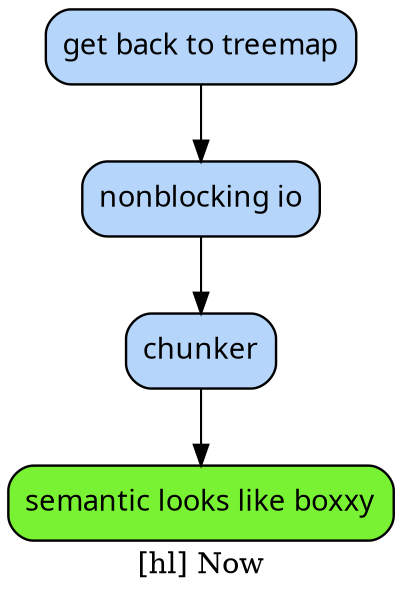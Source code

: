 # created by tan-man on 2013-01-27 02:54:50 UTC

digraph {

/*
  example stmt_list:
    foo -> bar
    biff -> baz

  example node_stmt:
    learn_c [label="learn C somehow"]
*/

label="[hl] Now"

#                 blue : fillcolor="#b5d5fb"
#                 done : finished
#             finished : green
#                green : fillcolor="#79f233"

node [label="\N", style="filled", fillcolor="#b5d5fb", fontname="Futura", penwidth="1.1566", shape="Mrecord"]

chunker [label=chunker]
get [label="get back to treemap"]
nonblocking [label="nonblocking io"]
semantic [fillcolor="#79f233", label="semantic looks like boxxy"]
chunker -> semantic
get -> nonblocking
nonblocking -> chunker
}
